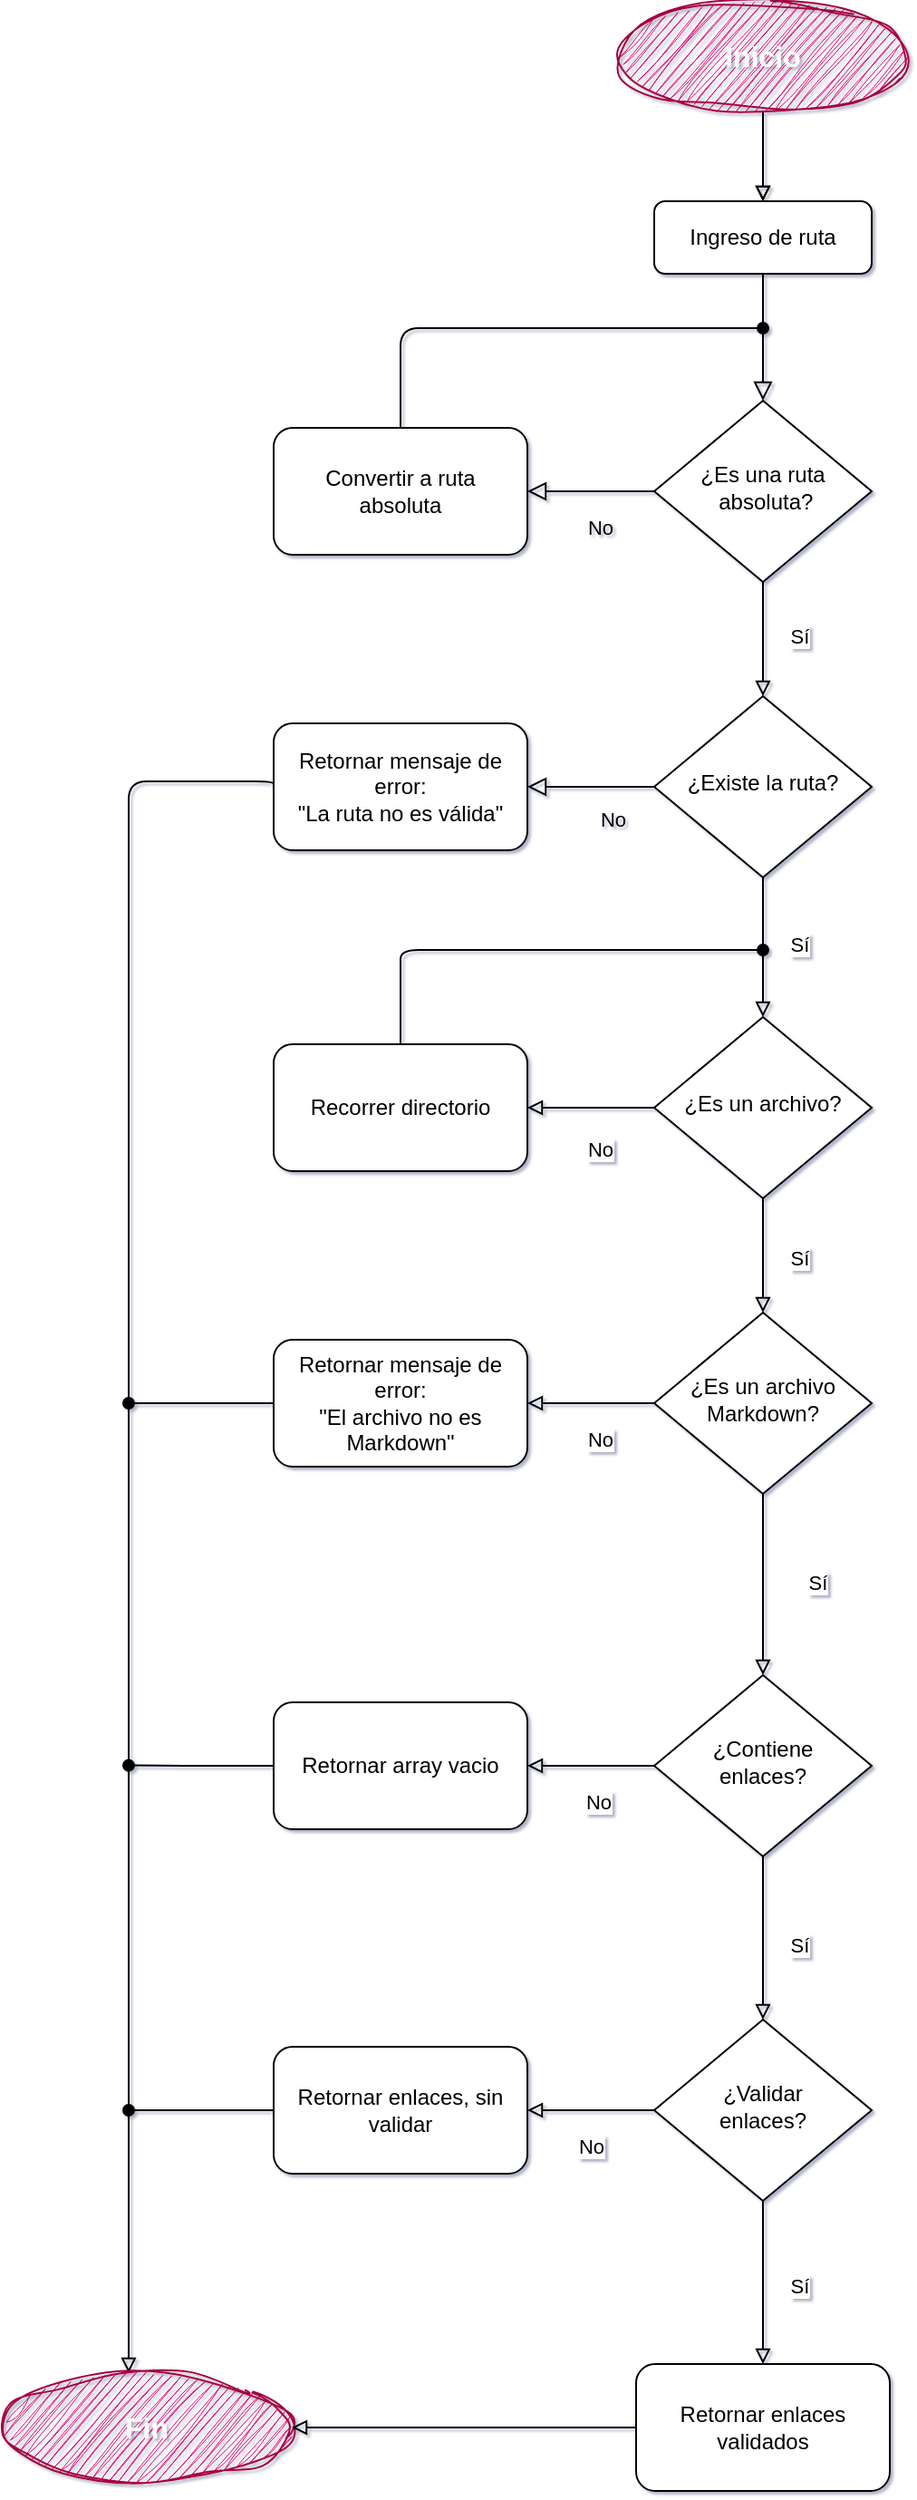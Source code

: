 <mxfile>
    <diagram id="C5RBs43oDa-KdzZeNtuy" name="Page-1">
        <mxGraphModel dx="746" dy="3654" grid="1" gridSize="10" guides="1" tooltips="1" connect="1" arrows="1" fold="1" page="1" pageScale="1" pageWidth="1200" pageHeight="1600" background="none" math="0" shadow="1">
            <root>
                <mxCell id="WIyWlLk6GJQsqaUBKTNV-0"/>
                <mxCell id="WIyWlLk6GJQsqaUBKTNV-1" parent="WIyWlLk6GJQsqaUBKTNV-0"/>
                <mxCell id="WIyWlLk6GJQsqaUBKTNV-2" value="" style="rounded=0;html=1;jettySize=auto;orthogonalLoop=1;fontSize=11;endArrow=block;endFill=0;endSize=8;strokeWidth=1;shadow=0;labelBackgroundColor=none;edgeStyle=orthogonalEdgeStyle;entryX=0.5;entryY=0;entryDx=0;entryDy=0;" parent="WIyWlLk6GJQsqaUBKTNV-1" source="WIyWlLk6GJQsqaUBKTNV-3" target="WIyWlLk6GJQsqaUBKTNV-10" edge="1">
                    <mxGeometry relative="1" as="geometry">
                        <mxPoint x="640" y="-2970" as="targetPoint"/>
                        <Array as="points"/>
                    </mxGeometry>
                </mxCell>
                <mxCell id="WIyWlLk6GJQsqaUBKTNV-3" value="Ingreso de ruta" style="rounded=1;whiteSpace=wrap;html=1;fontSize=12;glass=0;strokeWidth=1;shadow=0;" parent="WIyWlLk6GJQsqaUBKTNV-1" vertex="1">
                    <mxGeometry x="580" y="-3050" width="120" height="40" as="geometry"/>
                </mxCell>
                <mxCell id="WIyWlLk6GJQsqaUBKTNV-5" value="No" style="edgeStyle=orthogonalEdgeStyle;rounded=0;html=1;jettySize=auto;orthogonalLoop=1;fontSize=11;endArrow=block;endFill=0;endSize=8;strokeWidth=1;shadow=0;labelBackgroundColor=none;" parent="WIyWlLk6GJQsqaUBKTNV-1" source="WIyWlLk6GJQsqaUBKTNV-6" target="WIyWlLk6GJQsqaUBKTNV-7" edge="1">
                    <mxGeometry x="-0.333" y="18" relative="1" as="geometry">
                        <mxPoint as="offset"/>
                    </mxGeometry>
                </mxCell>
                <mxCell id="45" value="Sí" style="edgeStyle=none;html=1;entryX=0.5;entryY=0;entryDx=0;entryDy=0;endArrow=block;endFill=0;" parent="WIyWlLk6GJQsqaUBKTNV-1" source="WIyWlLk6GJQsqaUBKTNV-6" target="14" edge="1">
                    <mxGeometry x="-0.039" y="20" relative="1" as="geometry">
                        <mxPoint as="offset"/>
                    </mxGeometry>
                </mxCell>
                <mxCell id="WIyWlLk6GJQsqaUBKTNV-6" value="¿Existe la ruta?" style="rhombus;whiteSpace=wrap;html=1;shadow=0;fontFamily=Helvetica;fontSize=12;align=center;strokeWidth=1;spacing=6;spacingTop=-4;" parent="WIyWlLk6GJQsqaUBKTNV-1" vertex="1">
                    <mxGeometry x="580" y="-2777" width="120" height="100" as="geometry"/>
                </mxCell>
                <mxCell id="9" style="edgeStyle=orthogonalEdgeStyle;html=1;endArrow=block;endFill=0;exitX=0;exitY=0.5;exitDx=0;exitDy=0;" parent="WIyWlLk6GJQsqaUBKTNV-1" source="WIyWlLk6GJQsqaUBKTNV-7" target="11" edge="1">
                    <mxGeometry relative="1" as="geometry">
                        <mxPoint x="290" y="-2507" as="targetPoint"/>
                        <Array as="points">
                            <mxPoint x="370" y="-2730"/>
                            <mxPoint x="290" y="-2730"/>
                        </Array>
                    </mxGeometry>
                </mxCell>
                <mxCell id="WIyWlLk6GJQsqaUBKTNV-7" value="Retornar mensaje de error:&lt;br&gt;&quot;La ruta no es válida&quot;" style="rounded=1;whiteSpace=wrap;html=1;fontSize=12;glass=0;strokeWidth=1;shadow=0;" parent="WIyWlLk6GJQsqaUBKTNV-1" vertex="1">
                    <mxGeometry x="370" y="-2762" width="140" height="70" as="geometry"/>
                </mxCell>
                <mxCell id="WIyWlLk6GJQsqaUBKTNV-9" value="No" style="edgeStyle=orthogonalEdgeStyle;rounded=0;html=1;jettySize=auto;orthogonalLoop=1;fontSize=11;endArrow=block;endFill=0;endSize=8;strokeWidth=1;shadow=0;labelBackgroundColor=none;" parent="WIyWlLk6GJQsqaUBKTNV-1" source="WIyWlLk6GJQsqaUBKTNV-10" target="WIyWlLk6GJQsqaUBKTNV-12" edge="1">
                    <mxGeometry x="-0.143" y="20" relative="1" as="geometry">
                        <mxPoint as="offset"/>
                    </mxGeometry>
                </mxCell>
                <mxCell id="44" value="Sí" style="edgeStyle=none;html=1;entryX=0.5;entryY=0;entryDx=0;entryDy=0;endArrow=block;endFill=0;" parent="WIyWlLk6GJQsqaUBKTNV-1" source="WIyWlLk6GJQsqaUBKTNV-10" target="WIyWlLk6GJQsqaUBKTNV-6" edge="1">
                    <mxGeometry x="-0.048" y="20" relative="1" as="geometry">
                        <mxPoint as="offset"/>
                    </mxGeometry>
                </mxCell>
                <mxCell id="WIyWlLk6GJQsqaUBKTNV-10" value="¿Es una ruta&lt;br&gt;&amp;nbsp;absoluta?" style="rhombus;whiteSpace=wrap;html=1;shadow=0;fontFamily=Helvetica;fontSize=12;align=center;strokeWidth=1;spacing=6;spacingTop=-4;" parent="WIyWlLk6GJQsqaUBKTNV-1" vertex="1">
                    <mxGeometry x="580" y="-2940" width="120" height="100" as="geometry"/>
                </mxCell>
                <mxCell id="13" style="edgeStyle=orthogonalEdgeStyle;html=1;fontSize=16;endArrow=oval;endFill=1;" parent="WIyWlLk6GJQsqaUBKTNV-1" source="WIyWlLk6GJQsqaUBKTNV-12" edge="1">
                    <mxGeometry relative="1" as="geometry">
                        <mxPoint x="640" y="-2980" as="targetPoint"/>
                        <Array as="points">
                            <mxPoint x="440" y="-2980"/>
                            <mxPoint x="640" y="-2980"/>
                        </Array>
                    </mxGeometry>
                </mxCell>
                <mxCell id="WIyWlLk6GJQsqaUBKTNV-12" value="Convertir a ruta&lt;br&gt;absoluta" style="rounded=1;whiteSpace=wrap;html=1;fontSize=12;glass=0;strokeWidth=1;shadow=0;" parent="WIyWlLk6GJQsqaUBKTNV-1" vertex="1">
                    <mxGeometry x="370" y="-2925" width="140" height="70" as="geometry"/>
                </mxCell>
                <mxCell id="6" style="edgeStyle=orthogonalEdgeStyle;hachureGap=4;html=1;entryX=0.5;entryY=0;entryDx=0;entryDy=0;fontFamily=Architects Daughter;fontSource=https%3A%2F%2Ffonts.googleapis.com%2Fcss%3Ffamily%3DArchitects%2BDaughter;fontSize=16;startArrow=none;startFill=0;endArrow=block;endFill=0;rounded=0;" parent="WIyWlLk6GJQsqaUBKTNV-1" target="WIyWlLk6GJQsqaUBKTNV-3" edge="1">
                    <mxGeometry relative="1" as="geometry">
                        <mxPoint x="640" y="-3097" as="sourcePoint"/>
                        <Array as="points">
                            <mxPoint x="640" y="-3080"/>
                            <mxPoint x="640" y="-3080"/>
                        </Array>
                    </mxGeometry>
                </mxCell>
                <mxCell id="12" value="" style="edgeStyle=orthogonalEdgeStyle;html=1;fontSize=16;endArrow=block;endFill=0;" parent="WIyWlLk6GJQsqaUBKTNV-1" source="0" target="WIyWlLk6GJQsqaUBKTNV-3" edge="1">
                    <mxGeometry relative="1" as="geometry"/>
                </mxCell>
                <mxCell id="0" value="&lt;b&gt;&lt;font style=&quot;font-size: 16px;&quot;&gt;Inicio&lt;/font&gt;&lt;/b&gt;" style="strokeWidth=1;html=1;shape=mxgraph.flowchart.start_1;whiteSpace=wrap;fillColor=#d80073;fontColor=#ffffff;strokeColor=#A50040;sketch=1;curveFitting=1;jiggle=2;" parent="WIyWlLk6GJQsqaUBKTNV-1" vertex="1">
                    <mxGeometry x="560" y="-3160" width="160" height="60" as="geometry"/>
                </mxCell>
                <mxCell id="11" value="&lt;b&gt;&lt;font style=&quot;font-size: 16px;&quot;&gt;Fin&lt;/font&gt;&lt;/b&gt;" style="strokeWidth=1;html=1;shape=mxgraph.flowchart.start_1;whiteSpace=wrap;fillColor=#d80073;fontColor=#ffffff;strokeColor=#A50040;sketch=1;curveFitting=1;jiggle=2;" parent="WIyWlLk6GJQsqaUBKTNV-1" vertex="1">
                    <mxGeometry x="220" y="-1852" width="160" height="60" as="geometry"/>
                </mxCell>
                <mxCell id="16" value="No" style="edgeStyle=orthogonalEdgeStyle;html=1;fontSize=11;endArrow=block;endFill=0;entryX=1;entryY=0.5;entryDx=0;entryDy=0;" parent="WIyWlLk6GJQsqaUBKTNV-1" source="14" target="17" edge="1">
                    <mxGeometry x="-0.143" y="23" relative="1" as="geometry">
                        <mxPoint x="520" y="-2550" as="targetPoint"/>
                        <mxPoint as="offset"/>
                    </mxGeometry>
                </mxCell>
                <mxCell id="24" value="Sí" style="edgeStyle=orthogonalEdgeStyle;html=1;fontSize=11;endArrow=block;endFill=0;entryX=0.5;entryY=0;entryDx=0;entryDy=0;" parent="WIyWlLk6GJQsqaUBKTNV-1" source="14" target="26" edge="1">
                    <mxGeometry x="0.039" y="20" relative="1" as="geometry">
                        <mxPoint x="640" y="-2437" as="targetPoint"/>
                        <mxPoint as="offset"/>
                    </mxGeometry>
                </mxCell>
                <mxCell id="14" value="¿Es un archivo?" style="rhombus;whiteSpace=wrap;html=1;shadow=0;fontFamily=Helvetica;fontSize=12;align=center;strokeWidth=1;spacing=6;spacingTop=-4;" parent="WIyWlLk6GJQsqaUBKTNV-1" vertex="1">
                    <mxGeometry x="580" y="-2600" width="120" height="100" as="geometry"/>
                </mxCell>
                <mxCell id="23" style="edgeStyle=orthogonalEdgeStyle;html=1;fontSize=11;endArrow=oval;endFill=1;" parent="WIyWlLk6GJQsqaUBKTNV-1" source="17" edge="1">
                    <mxGeometry relative="1" as="geometry">
                        <mxPoint x="640" y="-2637" as="targetPoint"/>
                        <Array as="points">
                            <mxPoint x="440" y="-2617"/>
                            <mxPoint x="440" y="-2617"/>
                        </Array>
                    </mxGeometry>
                </mxCell>
                <mxCell id="17" value="Recorrer directorio" style="rounded=1;whiteSpace=wrap;html=1;fontSize=12;glass=0;strokeWidth=1;shadow=0;" parent="WIyWlLk6GJQsqaUBKTNV-1" vertex="1">
                    <mxGeometry x="370" y="-2585" width="140" height="70" as="geometry"/>
                </mxCell>
                <mxCell id="27" value="No" style="edgeStyle=orthogonalEdgeStyle;html=1;fontSize=11;endArrow=block;endFill=0;entryX=1;entryY=0.5;entryDx=0;entryDy=0;" parent="WIyWlLk6GJQsqaUBKTNV-1" source="26" target="28" edge="1">
                    <mxGeometry x="-0.143" y="20" relative="1" as="geometry">
                        <mxPoint x="510" y="-2387" as="targetPoint"/>
                        <mxPoint as="offset"/>
                    </mxGeometry>
                </mxCell>
                <mxCell id="30" value="Sí" style="edgeStyle=orthogonalEdgeStyle;html=1;fontSize=11;endArrow=block;endFill=0;exitX=0.5;exitY=1;exitDx=0;exitDy=0;entryX=0.5;entryY=0;entryDx=0;entryDy=0;" parent="WIyWlLk6GJQsqaUBKTNV-1" source="26" target="32" edge="1">
                    <mxGeometry y="30" relative="1" as="geometry">
                        <mxPoint x="640" y="-2237" as="targetPoint"/>
                        <mxPoint y="-1" as="offset"/>
                    </mxGeometry>
                </mxCell>
                <mxCell id="26" value="¿Es un archivo Markdown?" style="rhombus;whiteSpace=wrap;html=1;shadow=0;fontFamily=Helvetica;fontSize=12;align=center;strokeWidth=1;spacing=6;spacingTop=-4;" parent="WIyWlLk6GJQsqaUBKTNV-1" vertex="1">
                    <mxGeometry x="580" y="-2437" width="120" height="100" as="geometry"/>
                </mxCell>
                <mxCell id="29" style="edgeStyle=orthogonalEdgeStyle;html=1;fontSize=11;endArrow=oval;endFill=1;" parent="WIyWlLk6GJQsqaUBKTNV-1" source="28" edge="1">
                    <mxGeometry relative="1" as="geometry">
                        <mxPoint x="290" y="-2387" as="targetPoint"/>
                    </mxGeometry>
                </mxCell>
                <mxCell id="28" value="Retornar mensaje de error:&lt;br&gt;&quot;El archivo no es Markdown&quot;" style="rounded=1;whiteSpace=wrap;html=1;fontSize=12;glass=0;strokeWidth=1;shadow=0;" parent="WIyWlLk6GJQsqaUBKTNV-1" vertex="1">
                    <mxGeometry x="370" y="-2422" width="140" height="70" as="geometry"/>
                </mxCell>
                <mxCell id="33" value="No" style="edgeStyle=orthogonalEdgeStyle;html=1;fontSize=11;endArrow=block;endFill=0;entryX=1;entryY=0.5;entryDx=0;entryDy=0;" parent="WIyWlLk6GJQsqaUBKTNV-1" source="32" target="34" edge="1">
                    <mxGeometry x="-0.143" y="20" relative="1" as="geometry">
                        <mxPoint x="510" y="-2187" as="targetPoint"/>
                        <mxPoint x="-1" as="offset"/>
                    </mxGeometry>
                </mxCell>
                <mxCell id="36" value="Sí" style="edgeStyle=orthogonalEdgeStyle;html=1;fontSize=11;endArrow=block;endFill=0;entryX=0.5;entryY=0;entryDx=0;entryDy=0;" parent="WIyWlLk6GJQsqaUBKTNV-1" source="32" target="37" edge="1">
                    <mxGeometry x="0.112" y="20" relative="1" as="geometry">
                        <mxPoint x="570" y="-1997" as="targetPoint"/>
                        <Array as="points">
                            <mxPoint x="640" y="-2087"/>
                            <mxPoint x="640" y="-2087"/>
                        </Array>
                        <mxPoint y="-1" as="offset"/>
                    </mxGeometry>
                </mxCell>
                <mxCell id="32" value="¿Contiene&lt;br&gt;enlaces?" style="rhombus;whiteSpace=wrap;html=1;shadow=0;fontFamily=Helvetica;fontSize=12;align=center;strokeWidth=1;spacing=6;spacingTop=-4;" parent="WIyWlLk6GJQsqaUBKTNV-1" vertex="1">
                    <mxGeometry x="580" y="-2237" width="120" height="100" as="geometry"/>
                </mxCell>
                <mxCell id="35" style="edgeStyle=orthogonalEdgeStyle;html=1;exitX=0;exitY=0.5;exitDx=0;exitDy=0;fontSize=11;endArrow=oval;endFill=1;" parent="WIyWlLk6GJQsqaUBKTNV-1" source="34" edge="1">
                    <mxGeometry relative="1" as="geometry">
                        <mxPoint x="290" y="-2187.211" as="targetPoint"/>
                    </mxGeometry>
                </mxCell>
                <mxCell id="34" value="Retornar array vacio" style="rounded=1;whiteSpace=wrap;html=1;fontSize=12;glass=0;strokeWidth=1;shadow=0;" parent="WIyWlLk6GJQsqaUBKTNV-1" vertex="1">
                    <mxGeometry x="370" y="-2222" width="140" height="70" as="geometry"/>
                </mxCell>
                <mxCell id="38" value="No" style="edgeStyle=orthogonalEdgeStyle;html=1;fontSize=11;endArrow=block;endFill=0;entryX=1;entryY=0.5;entryDx=0;entryDy=0;" parent="WIyWlLk6GJQsqaUBKTNV-1" source="37" target="39" edge="1">
                    <mxGeometry y="20" relative="1" as="geometry">
                        <mxPoint x="440" y="-2042" as="targetPoint"/>
                        <mxPoint as="offset"/>
                    </mxGeometry>
                </mxCell>
                <mxCell id="40" value="Sí" style="edgeStyle=orthogonalEdgeStyle;html=1;fontSize=11;endArrow=block;endFill=0;exitX=0.5;exitY=1;exitDx=0;exitDy=0;entryX=0.5;entryY=0;entryDx=0;entryDy=0;" parent="WIyWlLk6GJQsqaUBKTNV-1" source="37" target="42" edge="1">
                    <mxGeometry x="0.044" y="20" relative="1" as="geometry">
                        <mxPoint x="640" y="-1857" as="targetPoint"/>
                        <Array as="points"/>
                        <mxPoint as="offset"/>
                    </mxGeometry>
                </mxCell>
                <mxCell id="37" value="¿Validar &lt;br&gt;enlaces?" style="rhombus;whiteSpace=wrap;html=1;shadow=0;fontFamily=Helvetica;fontSize=12;align=center;strokeWidth=1;spacing=6;spacingTop=-4;" parent="WIyWlLk6GJQsqaUBKTNV-1" vertex="1">
                    <mxGeometry x="580" y="-2047" width="120" height="100" as="geometry"/>
                </mxCell>
                <mxCell id="41" style="edgeStyle=orthogonalEdgeStyle;html=1;fontSize=11;endArrow=oval;endFill=1;" parent="WIyWlLk6GJQsqaUBKTNV-1" source="39" edge="1">
                    <mxGeometry relative="1" as="geometry">
                        <mxPoint x="290" y="-1997" as="targetPoint"/>
                    </mxGeometry>
                </mxCell>
                <mxCell id="39" value="Retornar enlaces, sin validar" style="rounded=1;whiteSpace=wrap;html=1;fontSize=12;glass=0;strokeWidth=1;shadow=0;" parent="WIyWlLk6GJQsqaUBKTNV-1" vertex="1">
                    <mxGeometry x="370" y="-2032" width="140" height="70" as="geometry"/>
                </mxCell>
                <mxCell id="43" style="edgeStyle=orthogonalEdgeStyle;html=1;entryX=1;entryY=0.5;entryDx=0;entryDy=0;entryPerimeter=0;fontSize=11;endArrow=block;endFill=0;" parent="WIyWlLk6GJQsqaUBKTNV-1" source="42" target="11" edge="1">
                    <mxGeometry relative="1" as="geometry"/>
                </mxCell>
                <mxCell id="42" value="Retornar enlaces &lt;br&gt;validados" style="rounded=1;whiteSpace=wrap;html=1;fontSize=12;glass=0;strokeWidth=1;shadow=0;" parent="WIyWlLk6GJQsqaUBKTNV-1" vertex="1">
                    <mxGeometry x="570" y="-1857" width="140" height="70" as="geometry"/>
                </mxCell>
            </root>
        </mxGraphModel>
    </diagram>
</mxfile>